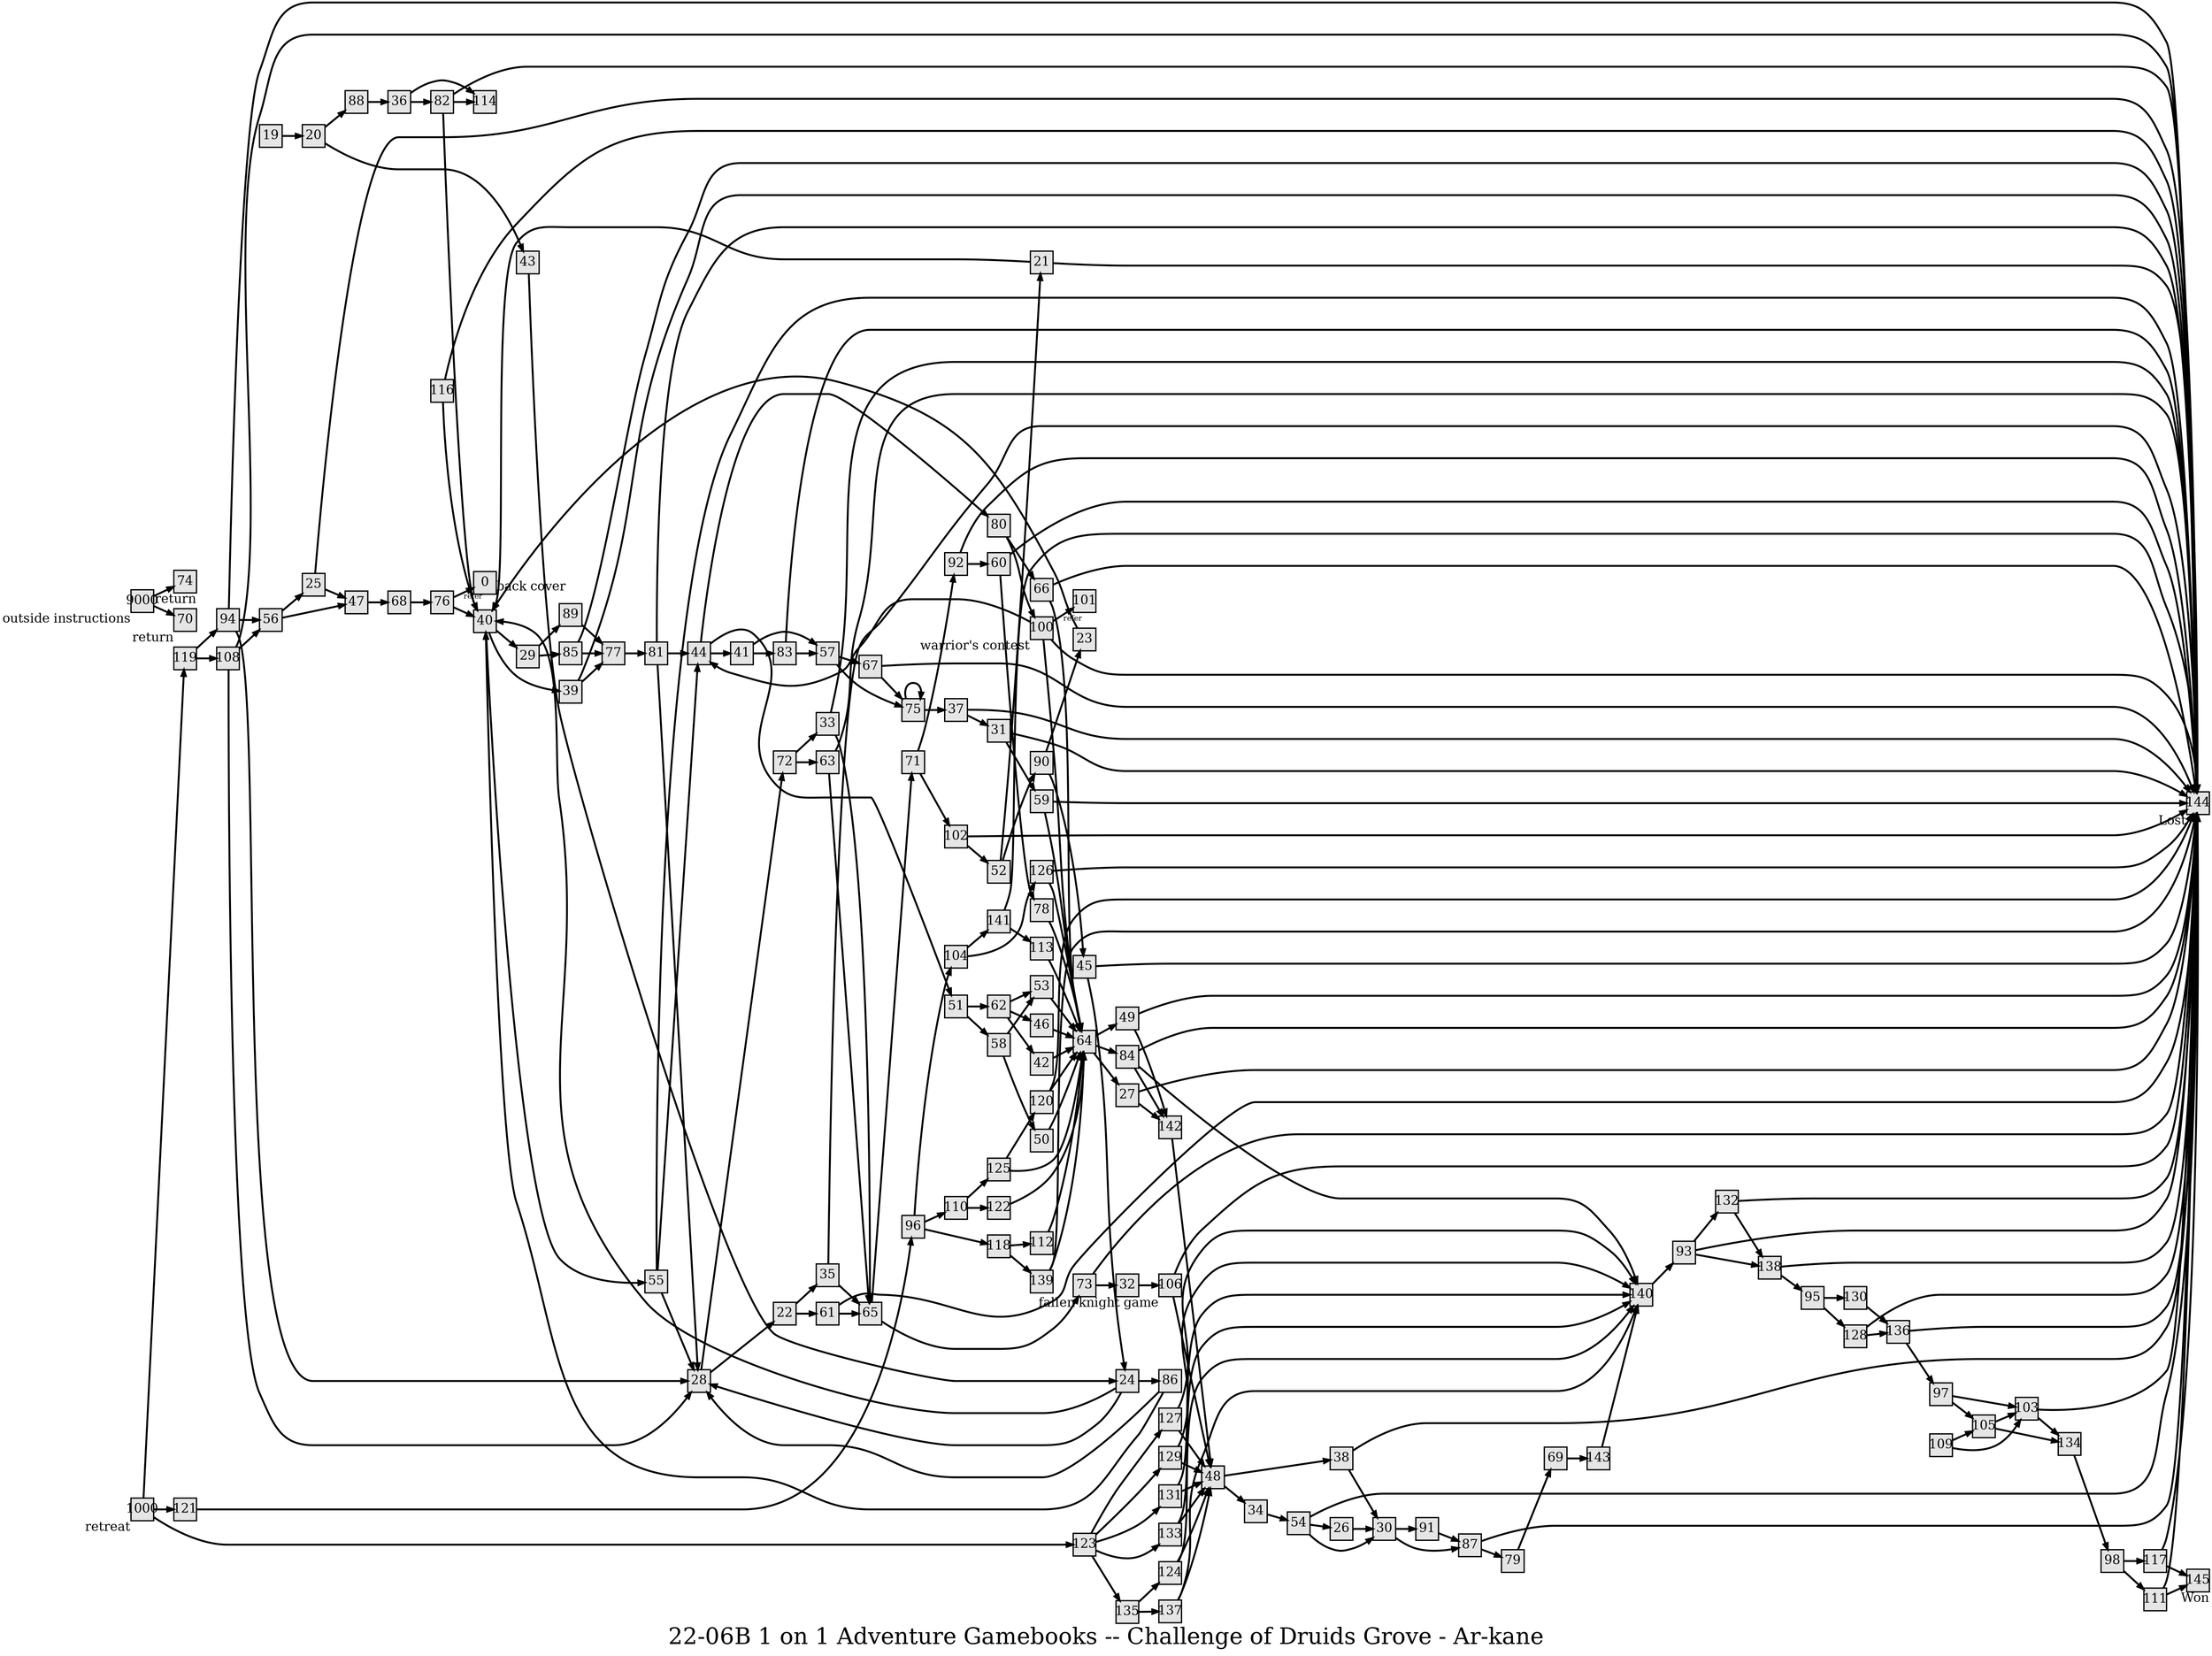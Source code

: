 digraph g{
  graph [ label="22-06B 1 on 1 Adventure Gamebooks -- Challenge of Druids Grove - Ar-kane" rankdir=LR, ordering=out, fontsize=36, nodesep="0.35", ranksep="0.45"];
  node  [shape=rect, penwidth=2, fontsize=20, style=filled, fillcolor=grey90, margin="0,0", labelfloat=true, regular=true, fixedsize=true];
  edge  [labelfloat=true, penwidth=3, fontsize=12];
  19 -> 20;
  20 -> 88;
  20 -> 43;
  21;
  21 -> 144;
  21 -> 40;
  22 -> 35;
  22 -> 61;
  23 -> 40;
  24 -> 86;
  24 -> 40;
  24 -> 28;
  25;
  25 -> 144;
  25 -> 47;
  26 -> 30;
  27;
  27 -> 144;
  27 -> 142;
  28 -> 22;
  28 -> 72;
  29 -> 89;
  29 -> 85;
  30 -> 91;
  30 -> 87;
  31;
  31 -> 144;
  31 -> 59;
  32 -> 106;
  33;
  33 -> 144;
  33 -> 65;
  34 -> 54;
  35;
  35 -> 144;
  35 -> 65;
  36 -> 114;
  36 -> 82;
  37 -> 144;
  37 -> 31;
  38;
  38 -> 144;
  38 -> 30;
  39;
  39 -> 144;
  39 -> 77;
  40 -> 29;
  40 -> 39;
  40 -> 55;
  41 -> 57;
  41 -> 83;
  42 -> 64;
  43 -> 24;
  44 -> 80;
  44 -> 51;
  44 -> 41;
  45;
  45 -> 144;
  45 -> 24;
  46 -> 64;
  47 -> 68;
  48 -> 38;
  48 -> 34;
  49;
  49 -> 144;
  49 -> 142;
  50 -> 64;
  51 -> 62;
  51 -> 58;
  52 -> 21;
  52 -> 90;
  53 -> 64;
  54;
  54 -> 144;
  54 -> 26;
  54 -> 30;
  55;
  55 -> 144;
  55 -> 44;
  55 -> 28;
  56 -> 25;
  56 -> 47;
  57 -> 67;
  57 -> 75;
  58 -> 53;
  58 -> 50;
  59;
  59 -> 144;
  59 -> 64;
  60;
  60 -> 144;
  60 -> 78;
  61;
  61 -> 144;
  61 -> 65;
  62 -> 53;
  62 -> 46;
  62 -> 42;
  63;
  63 -> 144;
  63 -> 65;
  64 -> 49;
  64 -> 84;
  64 -> 27;
  65 -> 71;
  65 -> 73;
  66;
  66 -> 144;
  66 -> 64;
  67;
  67 -> 144;
  67 -> 75;
  68 -> 76;
  69 -> 143;
  70	[ xlabel="return" ];
  71 -> 92;
  71 -> 102;
  72 -> 33;
  72 -> 63;
  73;
  73 -> 144;
  73 -> 32;
  74	[ xlabel="return" ];
  75 -> 37;
  75 -> 75;
  76 -> 0	[ xlabel="refer" ];
  76 -> 40;
  0	[ xlabel="back cover" ];
  77 -> 81;
  78 -> 64;
  79 -> 69;
  80 -> 66;
  80 -> 100;
  81;
  81 -> 144;
  81 -> 44;
  81 -> 28;
  82;
  82 -> 144;
  82 -> 114;
  82 -> 40;
  83;
  83 -> 144;
  83 -> 57;
  84;
  84 -> 144;
  84 -> 140;
  84 -> 142;
  85;
  85 -> 144;
  85 -> 77;
  86;
  86 -> 40;
  86 -> 28;
  87;
  87 -> 144;
  87 -> 79;
  88 -> 36;
  89 -> 77;
  90 -> 23;
  90 -> 45;
  91 -> 87;
  92;
  92 -> 144;
  92 -> 60;
  93 -> 132;
  
  93 -> 144;
  93 -> 138;
  94;
  94 -> 144;
  94 -> 56;
  94 -> 28;
  95 -> 130;
  95 -> 128;
  96 -> 104;
  96 -> 110;
  96 -> 118;
  97 -> 103;
  97 -> 105;
  98 -> 117;
  98 -> 111;
  100 -> 101	[ xlabel="refer" ];
  100	[ xlabel="warrior's contest" ];
  100 -> 144;
  100 -> 44;
  100 -> 64;
  102;
  102 -> 144;
  102 -> 52;
  103;
  103 -> 144;
  103 -> 134;
  104 -> 141;
  104 -> 126;
  105 -> 103;
  105 -> 134;
  106	[ xlabel="fallen knight game" ];
  
  106 -> 144;
  106 -> 48;
  108;
  108 -> 144;
  108 -> 56;
  108 -> 28;
  109 -> 105;
  109 -> 103;
  110 -> 125;
  110 -> 122;
  111;
  111 -> 144;
  111 -> 145;
  112 -> 64;
  113 -> 64;
  116;
  116 -> 144;
  116 -> 40;
  117;
  117 -> 144;
  117 -> 145;
  118 -> 112;
  118 -> 139;
  119 -> 94;
  119 -> 108;
  120;
  120 -> 144;
  120 -> 64;
  121 -> 96;
  122 -> 64;
  123 -> 127;
  123 -> 129;
  123 -> 131;
  123 -> 133;
  123 -> 135;
  124 -> 140;
  124 -> 48;
  125 -> 120;
  125 -> 64;
  126;
  126 -> 144;
  126 -> 64;
  127 -> 140;
  127 -> 48;
  128;
  128 -> 144;
  128 -> 136;
  129 -> 140;
  129 -> 48;
  130 -> 136;
  131 -> 140;
  131 -> 48;
  132;
  132 -> 144;
  132 -> 138;
  133 -> 140;
  133 -> 48;
  134 -> 98;
  135 -> 124;
  135 -> 137;
  136 -> 144;
  136 -> 97;
  137 -> 140;
  137 -> 48;
  138;
  138 -> 144;
  138 -> 95;
  139;
  139 -> 144;
  139 -> 64;
  140 -> 93;
  141;
  141 -> 144;
  141 -> 113;
  142 -> 48;
  143 -> 140;
  144	[ xlabel="Lost" ];
  145	[ xlabel="Won" ];
  1000	[ xlabel="retreat" ];
  1000 -> 119;
  1000 -> 121;
  1000 -> 123;
  9000	[ xlabel="outside instructions" ];
  9000 -> 74;
  9000 -> 70;
}

